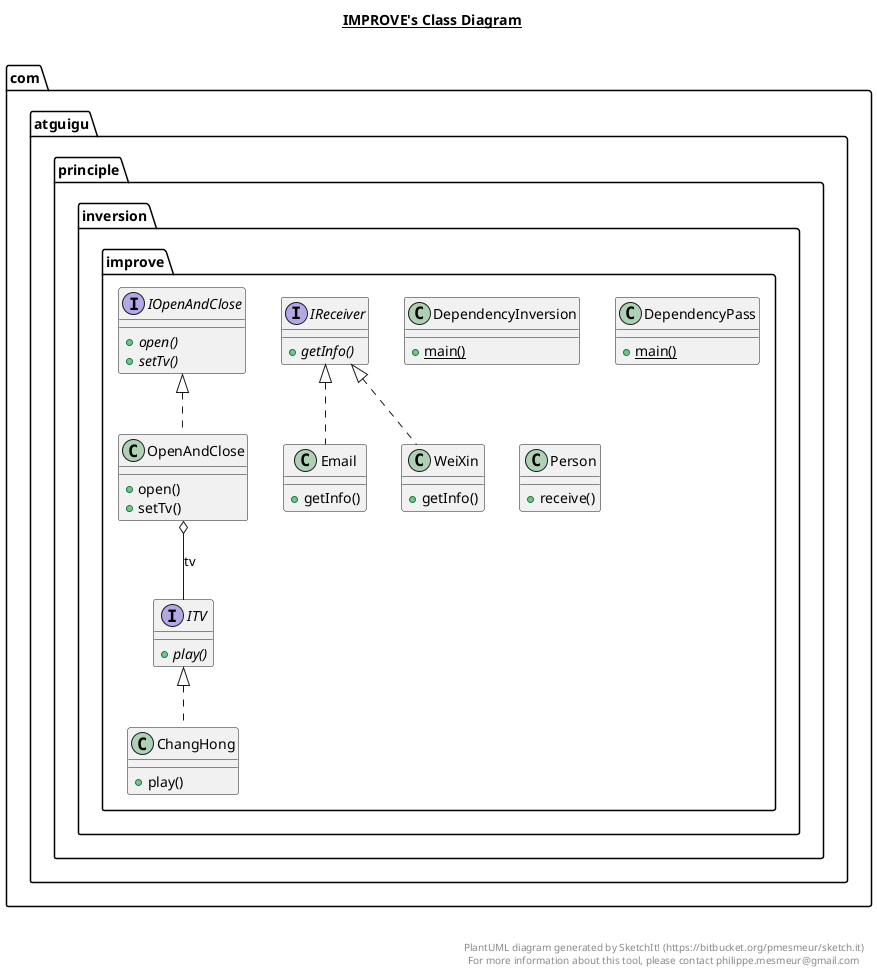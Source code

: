 @startuml

title __IMPROVE's Class Diagram__\n

  namespace com.atguigu.principle.inversion {
    namespace improve {
      class com.atguigu.principle.inversion.improve.ChangHong {
          + play()
      }
    }
  }
  

  namespace com.atguigu.principle.inversion {
    namespace improve {
      class com.atguigu.principle.inversion.improve.DependencyInversion {
          {static} + main()
      }
    }
  }
  

  namespace com.atguigu.principle.inversion {
    namespace improve {
      class com.atguigu.principle.inversion.improve.DependencyPass {
          {static} + main()
      }
    }
  }
  

  namespace com.atguigu.principle.inversion {
    namespace improve {
      class com.atguigu.principle.inversion.improve.Email {
          + getInfo()
      }
    }
  }
  

  namespace com.atguigu.principle.inversion {
    namespace improve {
      interface com.atguigu.principle.inversion.improve.IOpenAndClose {
          {abstract} + open()
          {abstract} + setTv()
      }
    }
  }
  

  namespace com.atguigu.principle.inversion {
    namespace improve {
      interface com.atguigu.principle.inversion.improve.IReceiver {
          {abstract} + getInfo()
      }
    }
  }
  

  namespace com.atguigu.principle.inversion {
    namespace improve {
      interface com.atguigu.principle.inversion.improve.ITV {
          {abstract} + play()
      }
    }
  }
  

  namespace com.atguigu.principle.inversion {
    namespace improve {
      class com.atguigu.principle.inversion.improve.OpenAndClose {
          + open()
          + setTv()
      }
    }
  }
  

  namespace com.atguigu.principle.inversion {
    namespace improve {
      class com.atguigu.principle.inversion.improve.Person {
          + receive()
      }
    }
  }
  

  namespace com.atguigu.principle.inversion {
    namespace improve {
      class com.atguigu.principle.inversion.improve.WeiXin {
          + getInfo()
      }
    }
  }
  

  com.atguigu.principle.inversion.improve.ChangHong .up.|> com.atguigu.principle.inversion.improve.ITV
  com.atguigu.principle.inversion.improve.Email .up.|> com.atguigu.principle.inversion.improve.IReceiver
  com.atguigu.principle.inversion.improve.OpenAndClose .up.|> com.atguigu.principle.inversion.improve.IOpenAndClose
  com.atguigu.principle.inversion.improve.OpenAndClose o-- com.atguigu.principle.inversion.improve.ITV : tv
  com.atguigu.principle.inversion.improve.WeiXin .up.|> com.atguigu.principle.inversion.improve.IReceiver


right footer


PlantUML diagram generated by SketchIt! (https://bitbucket.org/pmesmeur/sketch.it)
For more information about this tool, please contact philippe.mesmeur@gmail.com
endfooter

@enduml
